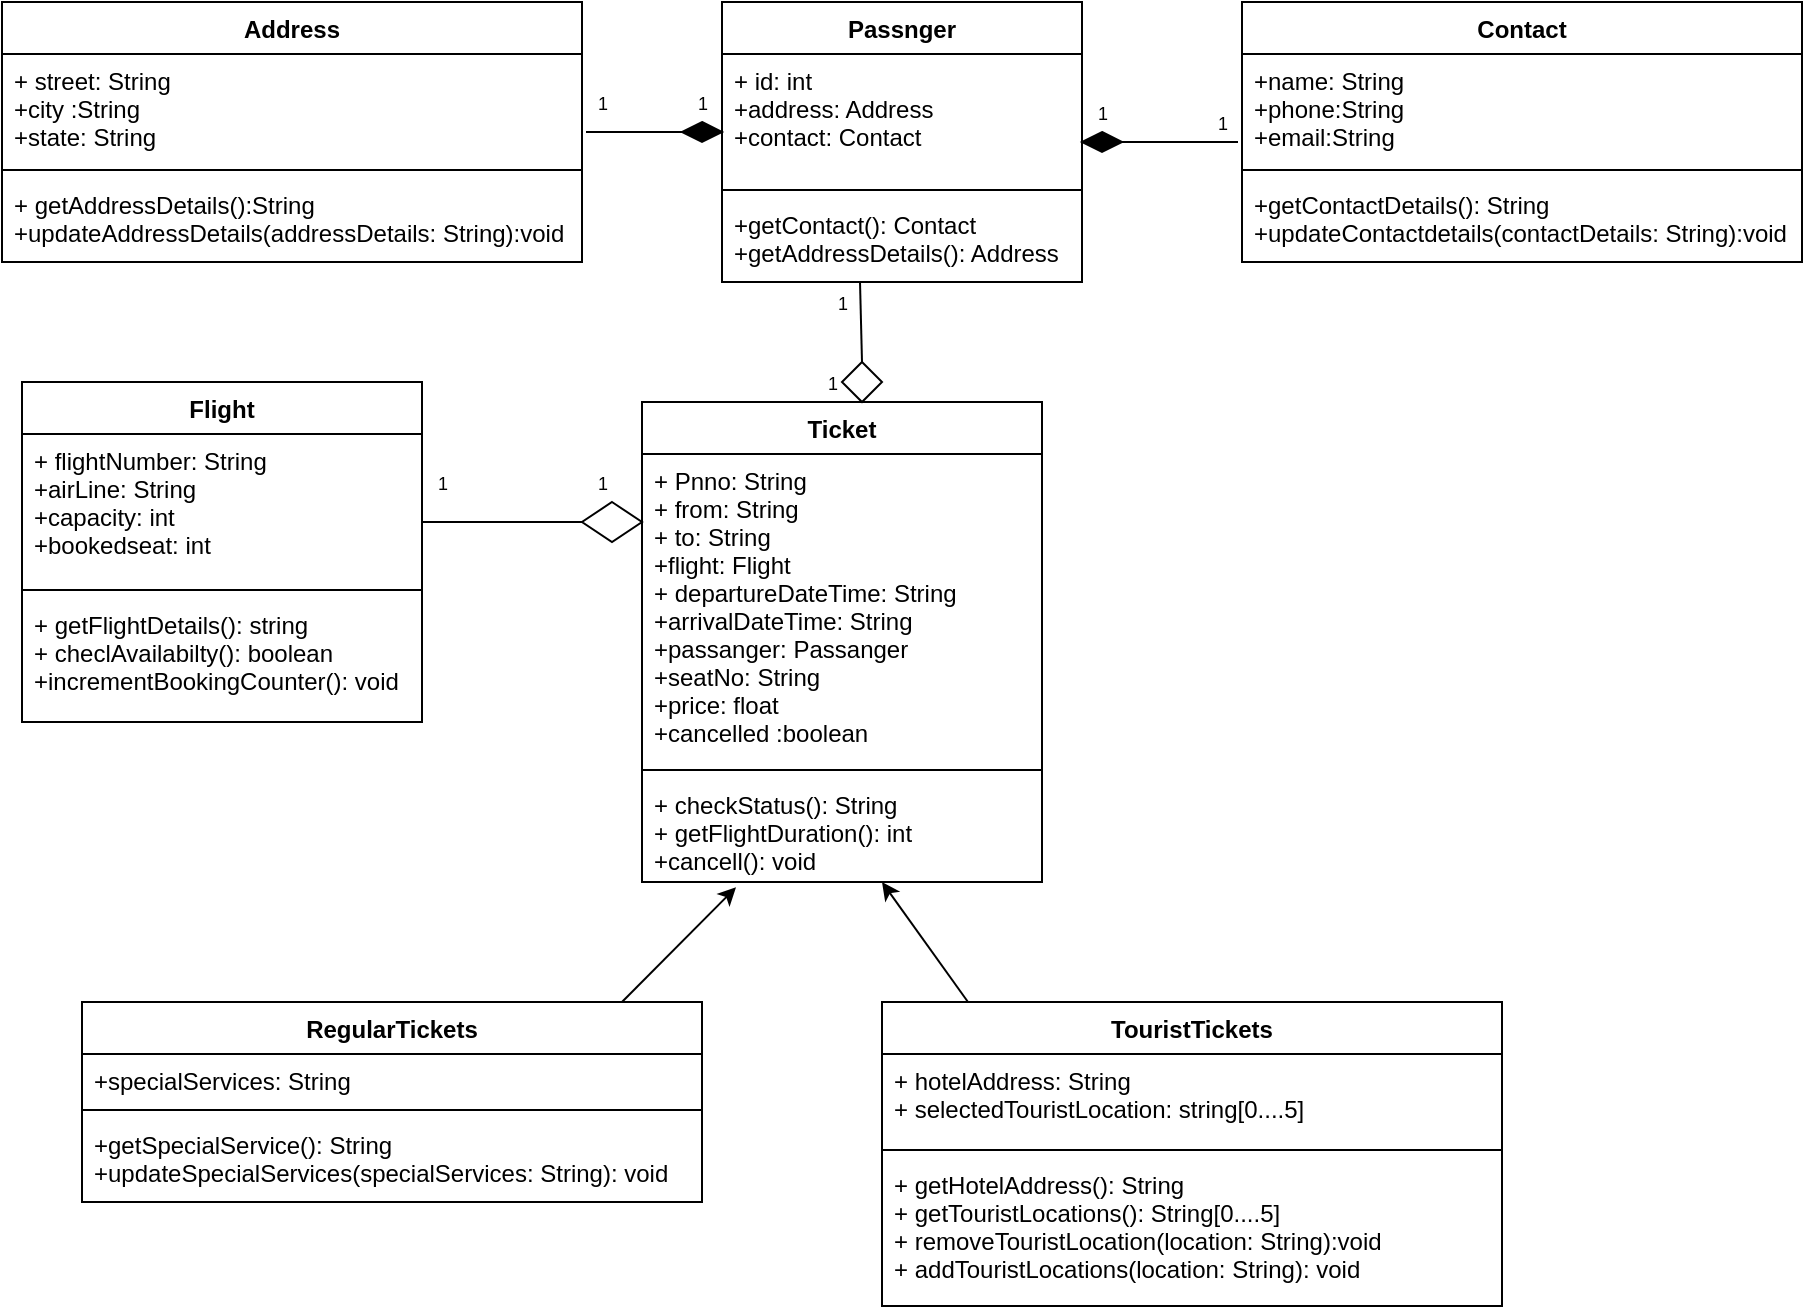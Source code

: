 <mxfile version="14.9.2" type="google"><diagram id="gAGjPqytyjlO9NwQWOqd" name="Page-1"><mxGraphModel dx="809" dy="316" grid="1" gridSize="10" guides="1" tooltips="1" connect="1" arrows="1" fold="1" page="1" pageScale="1" pageWidth="850" pageHeight="1100" math="0" shadow="0"><root><mxCell id="0"/><mxCell id="1" parent="0"/><mxCell id="dCcJIH4C0jZMquhV0Fac-1" value="Flight" style="swimlane;fontStyle=1;align=center;verticalAlign=top;childLayout=stackLayout;horizontal=1;startSize=26;horizontalStack=0;resizeParent=1;resizeParentMax=0;resizeLast=0;collapsible=1;marginBottom=0;" parent="1" vertex="1"><mxGeometry x="30" y="190" width="200" height="170" as="geometry"/></mxCell><mxCell id="dCcJIH4C0jZMquhV0Fac-2" value="+ flightNumber: String&#10;+airLine: String&#10;+capacity: int&#10;+bookedseat: int" style="text;strokeColor=none;fillColor=none;align=left;verticalAlign=top;spacingLeft=4;spacingRight=4;overflow=hidden;rotatable=0;points=[[0,0.5],[1,0.5]];portConstraint=eastwest;" parent="dCcJIH4C0jZMquhV0Fac-1" vertex="1"><mxGeometry y="26" width="200" height="74" as="geometry"/></mxCell><mxCell id="dCcJIH4C0jZMquhV0Fac-3" value="" style="line;strokeWidth=1;fillColor=none;align=left;verticalAlign=middle;spacingTop=-1;spacingLeft=3;spacingRight=3;rotatable=0;labelPosition=right;points=[];portConstraint=eastwest;" parent="dCcJIH4C0jZMquhV0Fac-1" vertex="1"><mxGeometry y="100" width="200" height="8" as="geometry"/></mxCell><mxCell id="dCcJIH4C0jZMquhV0Fac-4" value="+ getFlightDetails(): string&#10;+ checlAvailabilty(): boolean&#10;+incrementBookingCounter(): void" style="text;strokeColor=none;fillColor=none;align=left;verticalAlign=top;spacingLeft=4;spacingRight=4;overflow=hidden;rotatable=0;points=[[0,0.5],[1,0.5]];portConstraint=eastwest;" parent="dCcJIH4C0jZMquhV0Fac-1" vertex="1"><mxGeometry y="108" width="200" height="62" as="geometry"/></mxCell><mxCell id="EWeg4d3QOVgmoId6LuCk-1" style="edgeStyle=orthogonalEdgeStyle;rounded=0;orthogonalLoop=1;jettySize=auto;html=1;exitX=1;exitY=0.5;exitDx=0;exitDy=0;" parent="dCcJIH4C0jZMquhV0Fac-1" source="dCcJIH4C0jZMquhV0Fac-2" target="dCcJIH4C0jZMquhV0Fac-2" edge="1"><mxGeometry relative="1" as="geometry"/></mxCell><mxCell id="eAFZ4lSFKyu4jiYtXuAj-4" value="Ticket" style="swimlane;fontStyle=1;align=center;verticalAlign=top;childLayout=stackLayout;horizontal=1;startSize=26;horizontalStack=0;resizeParent=1;resizeParentMax=0;resizeLast=0;collapsible=1;marginBottom=0;" parent="1" vertex="1"><mxGeometry x="340" y="200" width="200" height="240" as="geometry"/></mxCell><mxCell id="eAFZ4lSFKyu4jiYtXuAj-5" value="+ Pnno: String&#10;+ from: String&#10;+ to: String&#10;+flight: Flight&#10;+ departureDateTime: String&#10;+arrivalDateTime: String&#10;+passanger: Passanger&#10;+seatNo: String&#10;+price: float&#10;+cancelled :boolean&#10;&#10;" style="text;strokeColor=none;fillColor=none;align=left;verticalAlign=top;spacingLeft=4;spacingRight=4;overflow=hidden;rotatable=0;points=[[0,0.5],[1,0.5]];portConstraint=eastwest;" parent="eAFZ4lSFKyu4jiYtXuAj-4" vertex="1"><mxGeometry y="26" width="200" height="154" as="geometry"/></mxCell><mxCell id="eAFZ4lSFKyu4jiYtXuAj-6" value="" style="line;strokeWidth=1;fillColor=none;align=left;verticalAlign=middle;spacingTop=-1;spacingLeft=3;spacingRight=3;rotatable=0;labelPosition=right;points=[];portConstraint=eastwest;" parent="eAFZ4lSFKyu4jiYtXuAj-4" vertex="1"><mxGeometry y="180" width="200" height="8" as="geometry"/></mxCell><mxCell id="eAFZ4lSFKyu4jiYtXuAj-7" value="+ checkStatus(): String&#10;+ getFlightDuration(): int&#10;+cancell(): void" style="text;strokeColor=none;fillColor=none;align=left;verticalAlign=top;spacingLeft=4;spacingRight=4;overflow=hidden;rotatable=0;points=[[0,0.5],[1,0.5]];portConstraint=eastwest;" parent="eAFZ4lSFKyu4jiYtXuAj-4" vertex="1"><mxGeometry y="188" width="200" height="52" as="geometry"/></mxCell><mxCell id="eAFZ4lSFKyu4jiYtXuAj-10" value="Passnger" style="swimlane;fontStyle=1;align=center;verticalAlign=top;childLayout=stackLayout;horizontal=1;startSize=26;horizontalStack=0;resizeParent=1;resizeParentMax=0;resizeLast=0;collapsible=1;marginBottom=0;" parent="1" vertex="1"><mxGeometry x="380" width="180" height="140" as="geometry"/></mxCell><mxCell id="eAFZ4lSFKyu4jiYtXuAj-11" value="+ id: int&#10;+address: Address&#10;+contact: Contact" style="text;strokeColor=none;fillColor=none;align=left;verticalAlign=top;spacingLeft=4;spacingRight=4;overflow=hidden;rotatable=0;points=[[0,0.5],[1,0.5]];portConstraint=eastwest;" parent="eAFZ4lSFKyu4jiYtXuAj-10" vertex="1"><mxGeometry y="26" width="180" height="64" as="geometry"/></mxCell><mxCell id="eAFZ4lSFKyu4jiYtXuAj-12" value="" style="line;strokeWidth=1;fillColor=none;align=left;verticalAlign=middle;spacingTop=-1;spacingLeft=3;spacingRight=3;rotatable=0;labelPosition=right;points=[];portConstraint=eastwest;" parent="eAFZ4lSFKyu4jiYtXuAj-10" vertex="1"><mxGeometry y="90" width="180" height="8" as="geometry"/></mxCell><mxCell id="eAFZ4lSFKyu4jiYtXuAj-13" value="+getContact(): Contact&#10;+getAddressDetails(): Address" style="text;strokeColor=none;fillColor=none;align=left;verticalAlign=top;spacingLeft=4;spacingRight=4;overflow=hidden;rotatable=0;points=[[0,0.5],[1,0.5]];portConstraint=eastwest;" parent="eAFZ4lSFKyu4jiYtXuAj-10" vertex="1"><mxGeometry y="98" width="180" height="42" as="geometry"/></mxCell><mxCell id="eAFZ4lSFKyu4jiYtXuAj-22" value="Address" style="swimlane;fontStyle=1;align=center;verticalAlign=top;childLayout=stackLayout;horizontal=1;startSize=26;horizontalStack=0;resizeParent=1;resizeParentMax=0;resizeLast=0;collapsible=1;marginBottom=0;" parent="1" vertex="1"><mxGeometry x="20" width="290" height="130" as="geometry"/></mxCell><mxCell id="eAFZ4lSFKyu4jiYtXuAj-23" value="+ street: String&#10;+city :String&#10;+state: String" style="text;strokeColor=none;fillColor=none;align=left;verticalAlign=top;spacingLeft=4;spacingRight=4;overflow=hidden;rotatable=0;points=[[0,0.5],[1,0.5]];portConstraint=eastwest;" parent="eAFZ4lSFKyu4jiYtXuAj-22" vertex="1"><mxGeometry y="26" width="290" height="54" as="geometry"/></mxCell><mxCell id="eAFZ4lSFKyu4jiYtXuAj-24" value="" style="line;strokeWidth=1;fillColor=none;align=left;verticalAlign=middle;spacingTop=-1;spacingLeft=3;spacingRight=3;rotatable=0;labelPosition=right;points=[];portConstraint=eastwest;" parent="eAFZ4lSFKyu4jiYtXuAj-22" vertex="1"><mxGeometry y="80" width="290" height="8" as="geometry"/></mxCell><mxCell id="eAFZ4lSFKyu4jiYtXuAj-25" value="+ getAddressDetails():String&#10;+updateAddressDetails(addressDetails: String):void" style="text;strokeColor=none;fillColor=none;align=left;verticalAlign=top;spacingLeft=4;spacingRight=4;overflow=hidden;rotatable=0;points=[[0,0.5],[1,0.5]];portConstraint=eastwest;" parent="eAFZ4lSFKyu4jiYtXuAj-22" vertex="1"><mxGeometry y="88" width="290" height="42" as="geometry"/></mxCell><mxCell id="U5Iuu4fmtkwH7kUAb7I2-1" value="Contact" style="swimlane;fontStyle=1;align=center;verticalAlign=top;childLayout=stackLayout;horizontal=1;startSize=26;horizontalStack=0;resizeParent=1;resizeParentMax=0;resizeLast=0;collapsible=1;marginBottom=0;" parent="1" vertex="1"><mxGeometry x="640" width="280" height="130" as="geometry"/></mxCell><mxCell id="U5Iuu4fmtkwH7kUAb7I2-2" value="+name: String&#10;+phone:String&#10;+email:String" style="text;strokeColor=none;fillColor=none;align=left;verticalAlign=top;spacingLeft=4;spacingRight=4;overflow=hidden;rotatable=0;points=[[0,0.5],[1,0.5]];portConstraint=eastwest;" parent="U5Iuu4fmtkwH7kUAb7I2-1" vertex="1"><mxGeometry y="26" width="280" height="54" as="geometry"/></mxCell><mxCell id="U5Iuu4fmtkwH7kUAb7I2-3" value="" style="line;strokeWidth=1;fillColor=none;align=left;verticalAlign=middle;spacingTop=-1;spacingLeft=3;spacingRight=3;rotatable=0;labelPosition=right;points=[];portConstraint=eastwest;" parent="U5Iuu4fmtkwH7kUAb7I2-1" vertex="1"><mxGeometry y="80" width="280" height="8" as="geometry"/></mxCell><mxCell id="U5Iuu4fmtkwH7kUAb7I2-4" value="+getContactDetails(): String&#10;+updateContactdetails(contactDetails: String):void" style="text;strokeColor=none;fillColor=none;align=left;verticalAlign=top;spacingLeft=4;spacingRight=4;overflow=hidden;rotatable=0;points=[[0,0.5],[1,0.5]];portConstraint=eastwest;" parent="U5Iuu4fmtkwH7kUAb7I2-1" vertex="1"><mxGeometry y="88" width="280" height="42" as="geometry"/></mxCell><mxCell id="U5Iuu4fmtkwH7kUAb7I2-5" value="" style="rhombus;whiteSpace=wrap;html=1;fillColor=#000000;" parent="1" vertex="1"><mxGeometry x="360" y="60" width="20" height="10" as="geometry"/></mxCell><mxCell id="U5Iuu4fmtkwH7kUAb7I2-13" value="" style="rhombus;whiteSpace=wrap;html=1;fillColor=#000000;" parent="1" vertex="1"><mxGeometry x="560" y="65" width="20" height="10" as="geometry"/></mxCell><mxCell id="U5Iuu4fmtkwH7kUAb7I2-15" value="" style="endArrow=none;html=1;" parent="1" edge="1"><mxGeometry width="50" height="50" relative="1" as="geometry"><mxPoint x="312" y="65" as="sourcePoint"/><mxPoint x="360" y="65" as="targetPoint"/></mxGeometry></mxCell><mxCell id="U5Iuu4fmtkwH7kUAb7I2-16" value="" style="endArrow=none;html=1;exitX=1;exitY=0.5;exitDx=0;exitDy=0;" parent="1" source="U5Iuu4fmtkwH7kUAb7I2-13" edge="1"><mxGeometry width="50" height="50" relative="1" as="geometry"><mxPoint x="590" y="70" as="sourcePoint"/><mxPoint x="638" y="70" as="targetPoint"/></mxGeometry></mxCell><mxCell id="U5Iuu4fmtkwH7kUAb7I2-17" value="&lt;font style=&quot;font-size: 9px&quot;&gt;1&lt;/font&gt;" style="text;html=1;align=center;verticalAlign=middle;resizable=0;points=[];autosize=1;strokeColor=none;" parent="1" vertex="1"><mxGeometry x="310" y="40" width="20" height="20" as="geometry"/></mxCell><mxCell id="U5Iuu4fmtkwH7kUAb7I2-18" value="&lt;font style=&quot;font-size: 9px&quot;&gt;1&lt;/font&gt;" style="text;html=1;align=center;verticalAlign=middle;resizable=0;points=[];autosize=1;strokeColor=none;" parent="1" vertex="1"><mxGeometry x="360" y="40" width="20" height="20" as="geometry"/></mxCell><mxCell id="U5Iuu4fmtkwH7kUAb7I2-19" value="&lt;font style=&quot;font-size: 9px&quot;&gt;1&lt;/font&gt;" style="text;html=1;align=center;verticalAlign=middle;resizable=0;points=[];autosize=1;strokeColor=none;" parent="1" vertex="1"><mxGeometry x="560" y="45" width="20" height="20" as="geometry"/></mxCell><mxCell id="U5Iuu4fmtkwH7kUAb7I2-20" value="&lt;font style=&quot;font-size: 9px&quot;&gt;1&lt;/font&gt;" style="text;html=1;align=center;verticalAlign=middle;resizable=0;points=[];autosize=1;strokeColor=none;" parent="1" vertex="1"><mxGeometry x="620" y="50" width="20" height="20" as="geometry"/></mxCell><mxCell id="U5Iuu4fmtkwH7kUAb7I2-24" value="" style="endArrow=none;html=1;exitX=0.5;exitY=0;exitDx=0;exitDy=0;" parent="1" source="U5Iuu4fmtkwH7kUAb7I2-25" edge="1"><mxGeometry width="50" height="50" relative="1" as="geometry"><mxPoint x="449" y="170" as="sourcePoint"/><mxPoint x="449" y="140" as="targetPoint"/></mxGeometry></mxCell><mxCell id="U5Iuu4fmtkwH7kUAb7I2-25" value="" style="rhombus;whiteSpace=wrap;html=1;fillColor=#FFFFFF;" parent="1" vertex="1"><mxGeometry x="440" y="180" width="20" height="20" as="geometry"/></mxCell><mxCell id="U5Iuu4fmtkwH7kUAb7I2-26" value="&lt;font style=&quot;font-size: 9px&quot;&gt;1&lt;/font&gt;" style="text;html=1;align=center;verticalAlign=middle;resizable=0;points=[];autosize=1;strokeColor=none;" parent="1" vertex="1"><mxGeometry x="430" y="140" width="20" height="20" as="geometry"/></mxCell><mxCell id="U5Iuu4fmtkwH7kUAb7I2-27" value="&lt;font style=&quot;font-size: 9px&quot;&gt;1&lt;/font&gt;" style="text;html=1;align=center;verticalAlign=middle;resizable=0;points=[];autosize=1;strokeColor=none;" parent="1" vertex="1"><mxGeometry x="425" y="180" width="20" height="20" as="geometry"/></mxCell><mxCell id="U5Iuu4fmtkwH7kUAb7I2-28" value="" style="rhombus;whiteSpace=wrap;html=1;fillColor=#FFFFFF;" parent="1" vertex="1"><mxGeometry x="310" y="250" width="30" height="20" as="geometry"/></mxCell><mxCell id="U5Iuu4fmtkwH7kUAb7I2-29" value="" style="endArrow=none;html=1;exitX=1;exitY=0.595;exitDx=0;exitDy=0;exitPerimeter=0;" parent="1" source="dCcJIH4C0jZMquhV0Fac-2" edge="1"><mxGeometry width="50" height="50" relative="1" as="geometry"><mxPoint x="260" y="310" as="sourcePoint"/><mxPoint x="310" y="260" as="targetPoint"/></mxGeometry></mxCell><mxCell id="U5Iuu4fmtkwH7kUAb7I2-30" value="&lt;font style=&quot;font-size: 9px&quot;&gt;1&lt;/font&gt;" style="text;html=1;align=center;verticalAlign=middle;resizable=0;points=[];autosize=1;strokeColor=none;" parent="1" vertex="1"><mxGeometry x="230" y="230" width="20" height="20" as="geometry"/></mxCell><mxCell id="U5Iuu4fmtkwH7kUAb7I2-31" value="&lt;font style=&quot;font-size: 9px&quot;&gt;1&lt;/font&gt;" style="text;html=1;align=center;verticalAlign=middle;resizable=0;points=[];autosize=1;strokeColor=none;" parent="1" vertex="1"><mxGeometry x="310" y="230" width="20" height="20" as="geometry"/></mxCell><mxCell id="U5Iuu4fmtkwH7kUAb7I2-32" value="RegularTickets" style="swimlane;fontStyle=1;align=center;verticalAlign=top;childLayout=stackLayout;horizontal=1;startSize=26;horizontalStack=0;resizeParent=1;resizeParentMax=0;resizeLast=0;collapsible=1;marginBottom=0;" parent="1" vertex="1"><mxGeometry x="60" y="500" width="310" height="100" as="geometry"/></mxCell><mxCell id="U5Iuu4fmtkwH7kUAb7I2-33" value="+specialServices: String" style="text;strokeColor=none;fillColor=none;align=left;verticalAlign=top;spacingLeft=4;spacingRight=4;overflow=hidden;rotatable=0;points=[[0,0.5],[1,0.5]];portConstraint=eastwest;" parent="U5Iuu4fmtkwH7kUAb7I2-32" vertex="1"><mxGeometry y="26" width="310" height="24" as="geometry"/></mxCell><mxCell id="U5Iuu4fmtkwH7kUAb7I2-34" value="" style="line;strokeWidth=1;fillColor=none;align=left;verticalAlign=middle;spacingTop=-1;spacingLeft=3;spacingRight=3;rotatable=0;labelPosition=right;points=[];portConstraint=eastwest;" parent="U5Iuu4fmtkwH7kUAb7I2-32" vertex="1"><mxGeometry y="50" width="310" height="8" as="geometry"/></mxCell><mxCell id="U5Iuu4fmtkwH7kUAb7I2-35" value="+getSpecialService(): String&#10;+updateSpecialServices(specialServices: String): void" style="text;strokeColor=none;fillColor=none;align=left;verticalAlign=top;spacingLeft=4;spacingRight=4;overflow=hidden;rotatable=0;points=[[0,0.5],[1,0.5]];portConstraint=eastwest;" parent="U5Iuu4fmtkwH7kUAb7I2-32" vertex="1"><mxGeometry y="58" width="310" height="42" as="geometry"/></mxCell><mxCell id="U5Iuu4fmtkwH7kUAb7I2-36" value="TouristTickets" style="swimlane;fontStyle=1;align=center;verticalAlign=top;childLayout=stackLayout;horizontal=1;startSize=26;horizontalStack=0;resizeParent=1;resizeParentMax=0;resizeLast=0;collapsible=1;marginBottom=0;" parent="1" vertex="1"><mxGeometry x="460" y="500" width="310" height="152" as="geometry"/></mxCell><mxCell id="U5Iuu4fmtkwH7kUAb7I2-37" value="+ hotelAddress: String&#10;+ selectedTouristLocation: string[0....5]" style="text;strokeColor=none;fillColor=none;align=left;verticalAlign=top;spacingLeft=4;spacingRight=4;overflow=hidden;rotatable=0;points=[[0,0.5],[1,0.5]];portConstraint=eastwest;" parent="U5Iuu4fmtkwH7kUAb7I2-36" vertex="1"><mxGeometry y="26" width="310" height="44" as="geometry"/></mxCell><mxCell id="U5Iuu4fmtkwH7kUAb7I2-38" value="" style="line;strokeWidth=1;fillColor=none;align=left;verticalAlign=middle;spacingTop=-1;spacingLeft=3;spacingRight=3;rotatable=0;labelPosition=right;points=[];portConstraint=eastwest;" parent="U5Iuu4fmtkwH7kUAb7I2-36" vertex="1"><mxGeometry y="70" width="310" height="8" as="geometry"/></mxCell><mxCell id="U5Iuu4fmtkwH7kUAb7I2-39" value="+ getHotelAddress(): String&#10;+ getTouristLocations(): String[0....5]&#10;+ removeTouristLocation(location: String):void&#10;+ addTouristLocations(location: String): void" style="text;strokeColor=none;fillColor=none;align=left;verticalAlign=top;spacingLeft=4;spacingRight=4;overflow=hidden;rotatable=0;points=[[0,0.5],[1,0.5]];portConstraint=eastwest;" parent="U5Iuu4fmtkwH7kUAb7I2-36" vertex="1"><mxGeometry y="78" width="310" height="74" as="geometry"/></mxCell><mxCell id="U5Iuu4fmtkwH7kUAb7I2-51" value="" style="endArrow=classic;html=1;entryX=0.235;entryY=1.051;entryDx=0;entryDy=0;entryPerimeter=0;" parent="1" target="eAFZ4lSFKyu4jiYtXuAj-7" edge="1"><mxGeometry width="50" height="50" relative="1" as="geometry"><mxPoint x="330" y="500" as="sourcePoint"/><mxPoint x="380" y="450" as="targetPoint"/></mxGeometry></mxCell><mxCell id="U5Iuu4fmtkwH7kUAb7I2-52" value="" style="endArrow=classic;html=1;" parent="1" edge="1"><mxGeometry width="50" height="50" relative="1" as="geometry"><mxPoint x="503" y="500" as="sourcePoint"/><mxPoint x="460" y="440" as="targetPoint"/></mxGeometry></mxCell></root></mxGraphModel></diagram></mxfile>
